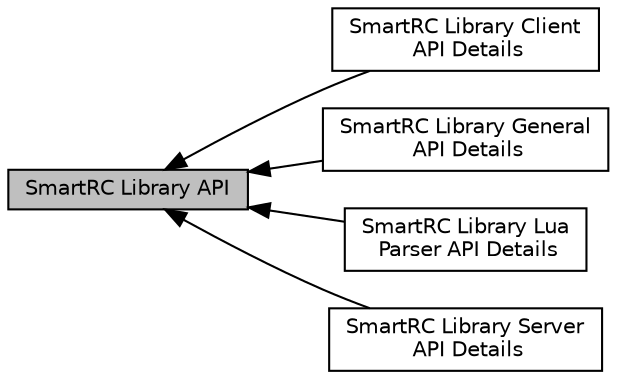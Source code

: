 digraph "SmartRC Library API"
{
  bgcolor="transparent";
  edge [fontname="Helvetica",fontsize="10",labelfontname="Helvetica",labelfontsize="10"];
  node [fontname="Helvetica",fontsize="10",shape=box];
  rankdir=LR;
  Node1 [label="SmartRC Library API",height=0.2,width=0.4,color="black", fillcolor="grey75", style="filled", fontcolor="black",tooltip="SmartRC Library API."];
  Node4 [label="SmartRC Library Client\l API Details",height=0.2,width=0.4,color="black",URL="$da/dea/group__srcv3-client-api.html",tooltip="SmartRC Library Client API, in file lib_smartrc_client_api.h."];
  Node2 [label="SmartRC Library General\l API Details",height=0.2,width=0.4,color="black",URL="$df/d03/group__srcv3-general-api.html",tooltip="SmartRC Library General API, in file lib_smartrc.h."];
  Node5 [label="SmartRC Library Lua\l Parser API Details",height=0.2,width=0.4,color="black",URL="$d8/d51/group__srcv3-lp-api.html",tooltip="SmartRC Library Lua Parser API, in file lib_smartrc_lp.h."];
  Node3 [label="SmartRC Library Server\l API Details",height=0.2,width=0.4,color="black",URL="$d9/d55/group__srcv3-server-api.html",tooltip="SmartRC Library Server API, in file lib_smartrc_server_api.h."];
  Node1->Node2 [shape=plaintext, dir="back", style="solid"];
  Node1->Node3 [shape=plaintext, dir="back", style="solid"];
  Node1->Node4 [shape=plaintext, dir="back", style="solid"];
  Node1->Node5 [shape=plaintext, dir="back", style="solid"];
}
